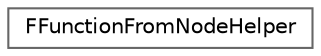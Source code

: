 digraph "Graphical Class Hierarchy"
{
 // INTERACTIVE_SVG=YES
 // LATEX_PDF_SIZE
  bgcolor="transparent";
  edge [fontname=Helvetica,fontsize=10,labelfontname=Helvetica,labelfontsize=10];
  node [fontname=Helvetica,fontsize=10,shape=box,height=0.2,width=0.4];
  rankdir="LR";
  Node0 [id="Node000000",label="FFunctionFromNodeHelper",height=0.2,width=0.4,color="grey40", fillcolor="white", style="filled",URL="$df/d5d/structFFunctionFromNodeHelper.html",tooltip=" "];
}
